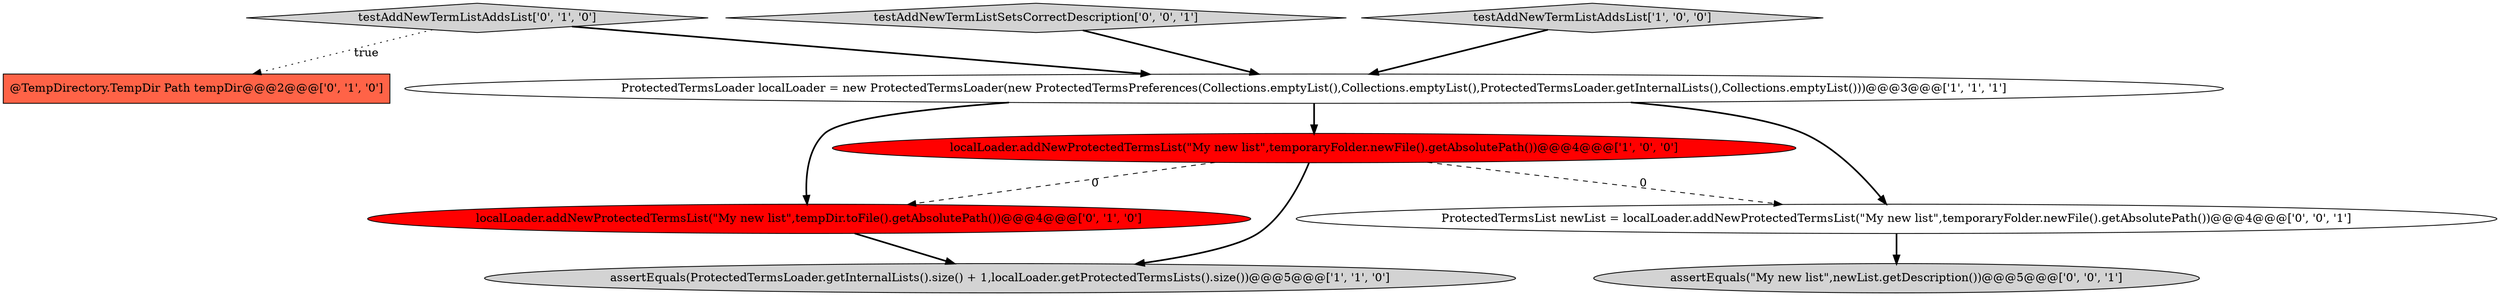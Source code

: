 digraph {
5 [style = filled, label = "localLoader.addNewProtectedTermsList(\"My new list\",tempDir.toFile().getAbsolutePath())@@@4@@@['0', '1', '0']", fillcolor = red, shape = ellipse image = "AAA1AAABBB2BBB"];
7 [style = filled, label = "ProtectedTermsList newList = localLoader.addNewProtectedTermsList(\"My new list\",temporaryFolder.newFile().getAbsolutePath())@@@4@@@['0', '0', '1']", fillcolor = white, shape = ellipse image = "AAA0AAABBB3BBB"];
3 [style = filled, label = "ProtectedTermsLoader localLoader = new ProtectedTermsLoader(new ProtectedTermsPreferences(Collections.emptyList(),Collections.emptyList(),ProtectedTermsLoader.getInternalLists(),Collections.emptyList()))@@@3@@@['1', '1', '1']", fillcolor = white, shape = ellipse image = "AAA0AAABBB1BBB"];
0 [style = filled, label = "testAddNewTermListAddsList['1', '0', '0']", fillcolor = lightgray, shape = diamond image = "AAA0AAABBB1BBB"];
1 [style = filled, label = "localLoader.addNewProtectedTermsList(\"My new list\",temporaryFolder.newFile().getAbsolutePath())@@@4@@@['1', '0', '0']", fillcolor = red, shape = ellipse image = "AAA1AAABBB1BBB"];
4 [style = filled, label = "@TempDirectory.TempDir Path tempDir@@@2@@@['0', '1', '0']", fillcolor = tomato, shape = box image = "AAA1AAABBB2BBB"];
6 [style = filled, label = "testAddNewTermListAddsList['0', '1', '0']", fillcolor = lightgray, shape = diamond image = "AAA0AAABBB2BBB"];
2 [style = filled, label = "assertEquals(ProtectedTermsLoader.getInternalLists().size() + 1,localLoader.getProtectedTermsLists().size())@@@5@@@['1', '1', '0']", fillcolor = lightgray, shape = ellipse image = "AAA0AAABBB1BBB"];
8 [style = filled, label = "assertEquals(\"My new list\",newList.getDescription())@@@5@@@['0', '0', '1']", fillcolor = lightgray, shape = ellipse image = "AAA0AAABBB3BBB"];
9 [style = filled, label = "testAddNewTermListSetsCorrectDescription['0', '0', '1']", fillcolor = lightgray, shape = diamond image = "AAA0AAABBB3BBB"];
0->3 [style = bold, label=""];
9->3 [style = bold, label=""];
6->3 [style = bold, label=""];
5->2 [style = bold, label=""];
1->2 [style = bold, label=""];
3->5 [style = bold, label=""];
1->5 [style = dashed, label="0"];
1->7 [style = dashed, label="0"];
6->4 [style = dotted, label="true"];
3->1 [style = bold, label=""];
3->7 [style = bold, label=""];
7->8 [style = bold, label=""];
}
